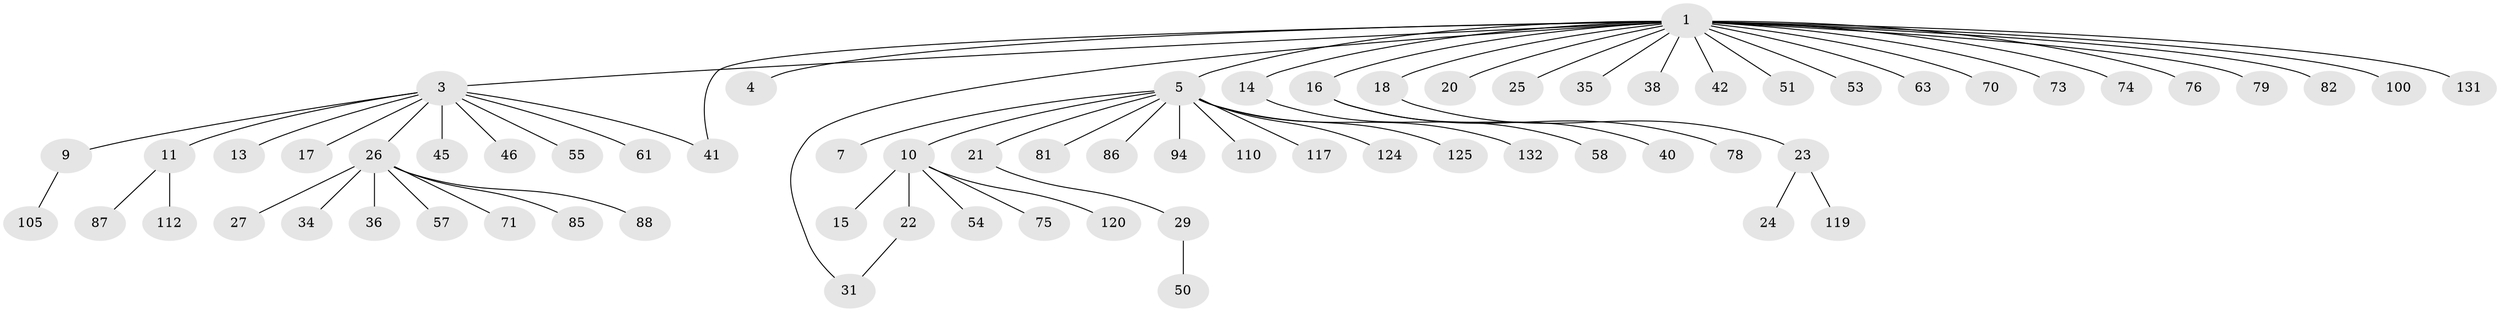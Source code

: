 // original degree distribution, {11: 0.014705882352941176, 15: 0.007352941176470588, 14: 0.007352941176470588, 1: 0.625, 12: 0.007352941176470588, 5: 0.007352941176470588, 8: 0.007352941176470588, 2: 0.19117647058823528, 6: 0.007352941176470588, 3: 0.09558823529411764, 4: 0.029411764705882353}
// Generated by graph-tools (version 1.1) at 2025/14/03/09/25 04:14:22]
// undirected, 68 vertices, 69 edges
graph export_dot {
graph [start="1"]
  node [color=gray90,style=filled];
  1 [super="+2"];
  3 [super="+64+30+6+8+43+113+115+83+108+89+72+12"];
  4;
  5;
  7;
  9;
  10;
  11;
  13;
  14;
  15;
  16 [super="+37"];
  17 [super="+44+95+96"];
  18;
  20;
  21;
  22 [super="+28+65+59"];
  23;
  24 [super="+39"];
  25 [super="+84"];
  26 [super="+62+33+66"];
  27;
  29 [super="+32"];
  31 [super="+91"];
  34;
  35;
  36 [super="+123+67"];
  38;
  40 [super="+109"];
  41;
  42 [super="+47"];
  45 [super="+60"];
  46 [super="+56"];
  50;
  51;
  53 [super="+127+68"];
  54;
  55;
  57 [super="+69+77+114"];
  58;
  61;
  63 [super="+135"];
  70;
  71;
  73;
  74;
  75;
  76;
  78;
  79;
  81;
  82 [super="+107+118"];
  85 [super="+133"];
  86;
  87;
  88;
  94;
  100 [super="+106+101"];
  105;
  110;
  112;
  117;
  119;
  120;
  124;
  125;
  131;
  132;
  1 -- 3;
  1 -- 4;
  1 -- 5;
  1 -- 14;
  1 -- 31;
  1 -- 41;
  1 -- 51;
  1 -- 63;
  1 -- 74;
  1 -- 131;
  1 -- 35;
  1 -- 100;
  1 -- 38;
  1 -- 70;
  1 -- 73;
  1 -- 42;
  1 -- 76;
  1 -- 79;
  1 -- 16;
  1 -- 18;
  1 -- 82;
  1 -- 20;
  1 -- 53;
  1 -- 25;
  3 -- 9;
  3 -- 45;
  3 -- 55;
  3 -- 11;
  3 -- 17;
  3 -- 61;
  3 -- 41;
  3 -- 26;
  3 -- 13;
  3 -- 46;
  5 -- 7;
  5 -- 10;
  5 -- 21;
  5 -- 81;
  5 -- 86;
  5 -- 94;
  5 -- 110;
  5 -- 117;
  5 -- 124;
  5 -- 125;
  5 -- 132;
  9 -- 105;
  10 -- 15;
  10 -- 22;
  10 -- 54;
  10 -- 75;
  10 -- 120;
  11 -- 87;
  11 -- 112;
  14 -- 58;
  16 -- 40;
  16 -- 78;
  18 -- 23;
  21 -- 29;
  22 -- 31;
  23 -- 24;
  23 -- 119;
  26 -- 27;
  26 -- 34;
  26 -- 36;
  26 -- 57;
  26 -- 71;
  26 -- 85;
  26 -- 88;
  29 -- 50;
}
